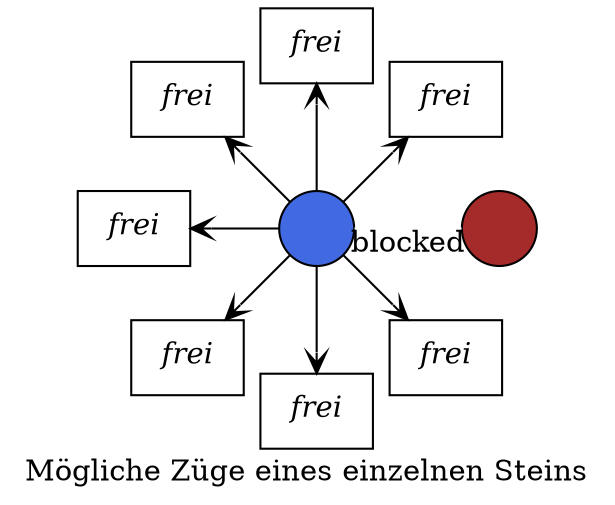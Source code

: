 graph BlockedStone{
        label="Mögliche Züge eines einzelnen Steins"
        labelloc="b"
        layout="twopi"
        normalize=true
        

        sep="0.75"
        overlap="false"

        stein[style="filled",shape=circle,label="",root=true,fillcolor=royalblue];
        {node[style="filled",shape=circle,label="",fillcolor=brown];otherStein;}
        node[shape=rectangle,label=<<i>frei</i>>] f1;f2;f3;f4;f5;f6;f7;
        

        stein -- f1[dir=forward,arrowhead=vee];
        stein -- f2[dir=forward,arrowhead=vee];
        stein -- f3[dir=forward,arrowhead=vee];
        stein -- f4[dir=forward,arrowhead=vee];
        stein -- f5[dir=forward,arrowhead=vee];
        stein -- f6[dir=forward,arrowhead=vee];
        stein -- f7[dir=forward,arrowhead=vee];
        
        stein -- otherStein[label="blocked",color=white];
    
}